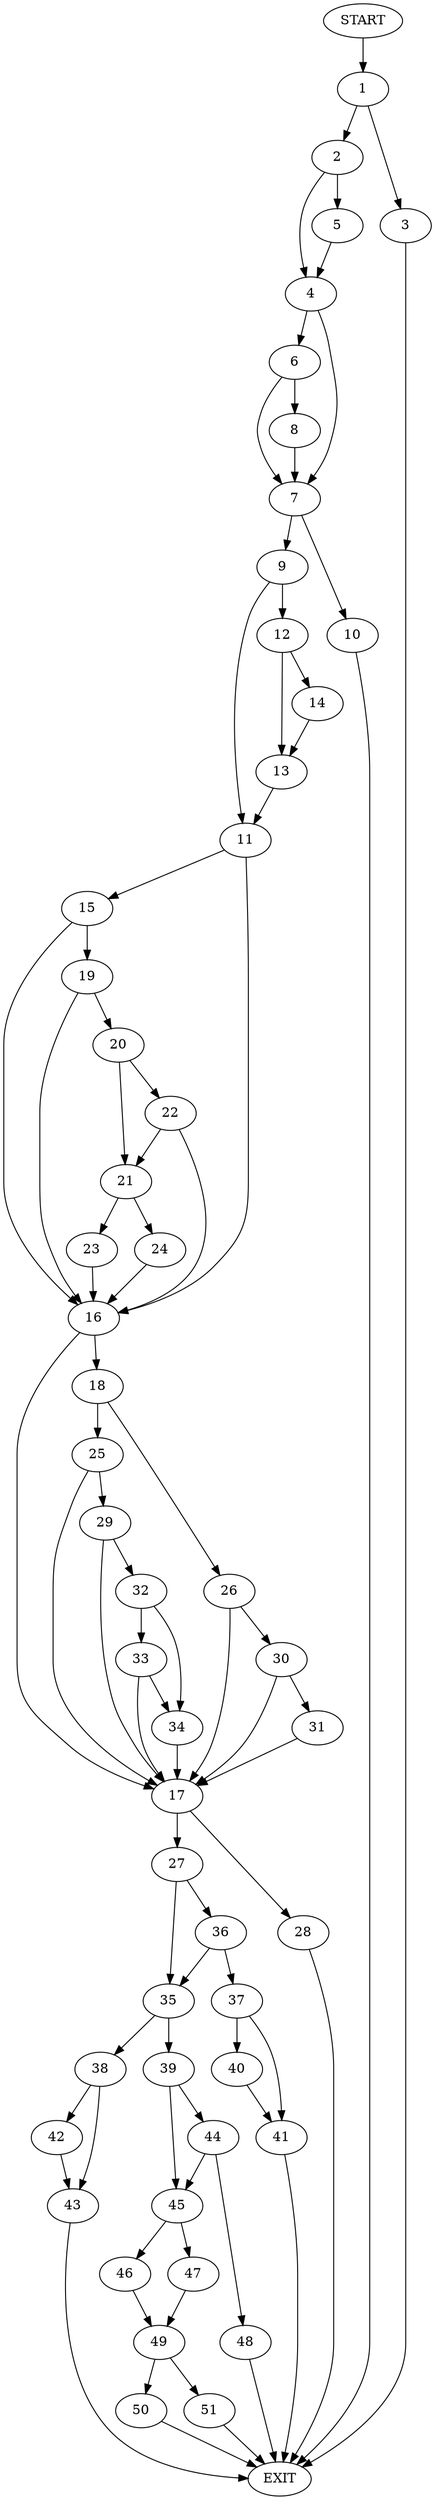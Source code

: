 digraph {
0 [label="START"]
52 [label="EXIT"]
0 -> 1
1 -> 2
1 -> 3
3 -> 52
2 -> 4
2 -> 5
4 -> 6
4 -> 7
5 -> 4
6 -> 8
6 -> 7
7 -> 9
7 -> 10
8 -> 7
10 -> 52
9 -> 11
9 -> 12
12 -> 13
12 -> 14
11 -> 15
11 -> 16
14 -> 13
13 -> 11
16 -> 17
16 -> 18
15 -> 19
15 -> 16
19 -> 20
19 -> 16
20 -> 21
20 -> 22
22 -> 21
22 -> 16
21 -> 23
21 -> 24
23 -> 16
24 -> 16
18 -> 25
18 -> 26
17 -> 27
17 -> 28
25 -> 29
25 -> 17
26 -> 30
26 -> 17
30 -> 17
30 -> 31
31 -> 17
29 -> 17
29 -> 32
32 -> 33
32 -> 34
34 -> 17
33 -> 17
33 -> 34
27 -> 35
27 -> 36
28 -> 52
36 -> 35
36 -> 37
35 -> 38
35 -> 39
37 -> 40
37 -> 41
41 -> 52
40 -> 41
38 -> 42
38 -> 43
39 -> 44
39 -> 45
42 -> 43
43 -> 52
45 -> 46
45 -> 47
44 -> 45
44 -> 48
48 -> 52
47 -> 49
46 -> 49
49 -> 50
49 -> 51
51 -> 52
50 -> 52
}

